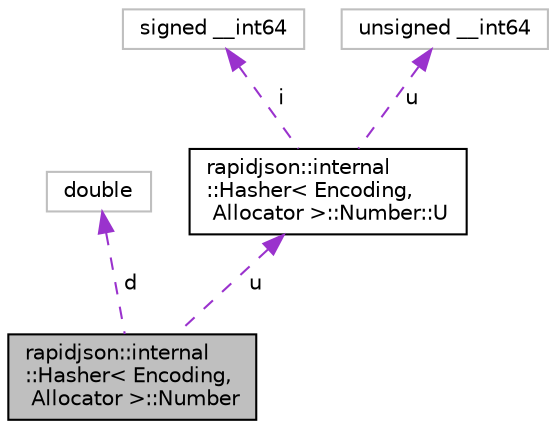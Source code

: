 digraph "rapidjson::internal::Hasher&lt; Encoding, Allocator &gt;::Number"
{
 // INTERACTIVE_SVG=YES
 // LATEX_PDF_SIZE
  edge [fontname="Helvetica",fontsize="10",labelfontname="Helvetica",labelfontsize="10"];
  node [fontname="Helvetica",fontsize="10",shape=record];
  Node1 [label="rapidjson::internal\l::Hasher\< Encoding,\l Allocator \>::Number",height=0.2,width=0.4,color="black", fillcolor="grey75", style="filled", fontcolor="black",tooltip=" "];
  Node2 -> Node1 [dir="back",color="darkorchid3",fontsize="10",style="dashed",label=" d" ,fontname="Helvetica"];
  Node2 [label="double",height=0.2,width=0.4,color="grey75", fillcolor="white", style="filled",tooltip=" "];
  Node3 -> Node1 [dir="back",color="darkorchid3",fontsize="10",style="dashed",label=" u" ,fontname="Helvetica"];
  Node3 [label="rapidjson::internal\l::Hasher\< Encoding,\l Allocator \>::Number::U",height=0.2,width=0.4,color="black", fillcolor="white", style="filled",URL="$unionrapidjson_1_1internal_1_1_hasher_1_1_number_1_1_u.html",tooltip=" "];
  Node4 -> Node3 [dir="back",color="darkorchid3",fontsize="10",style="dashed",label=" i" ,fontname="Helvetica"];
  Node4 [label="signed __int64",height=0.2,width=0.4,color="grey75", fillcolor="white", style="filled",tooltip=" "];
  Node5 -> Node3 [dir="back",color="darkorchid3",fontsize="10",style="dashed",label=" u" ,fontname="Helvetica"];
  Node5 [label="unsigned __int64",height=0.2,width=0.4,color="grey75", fillcolor="white", style="filled",tooltip=" "];
}
